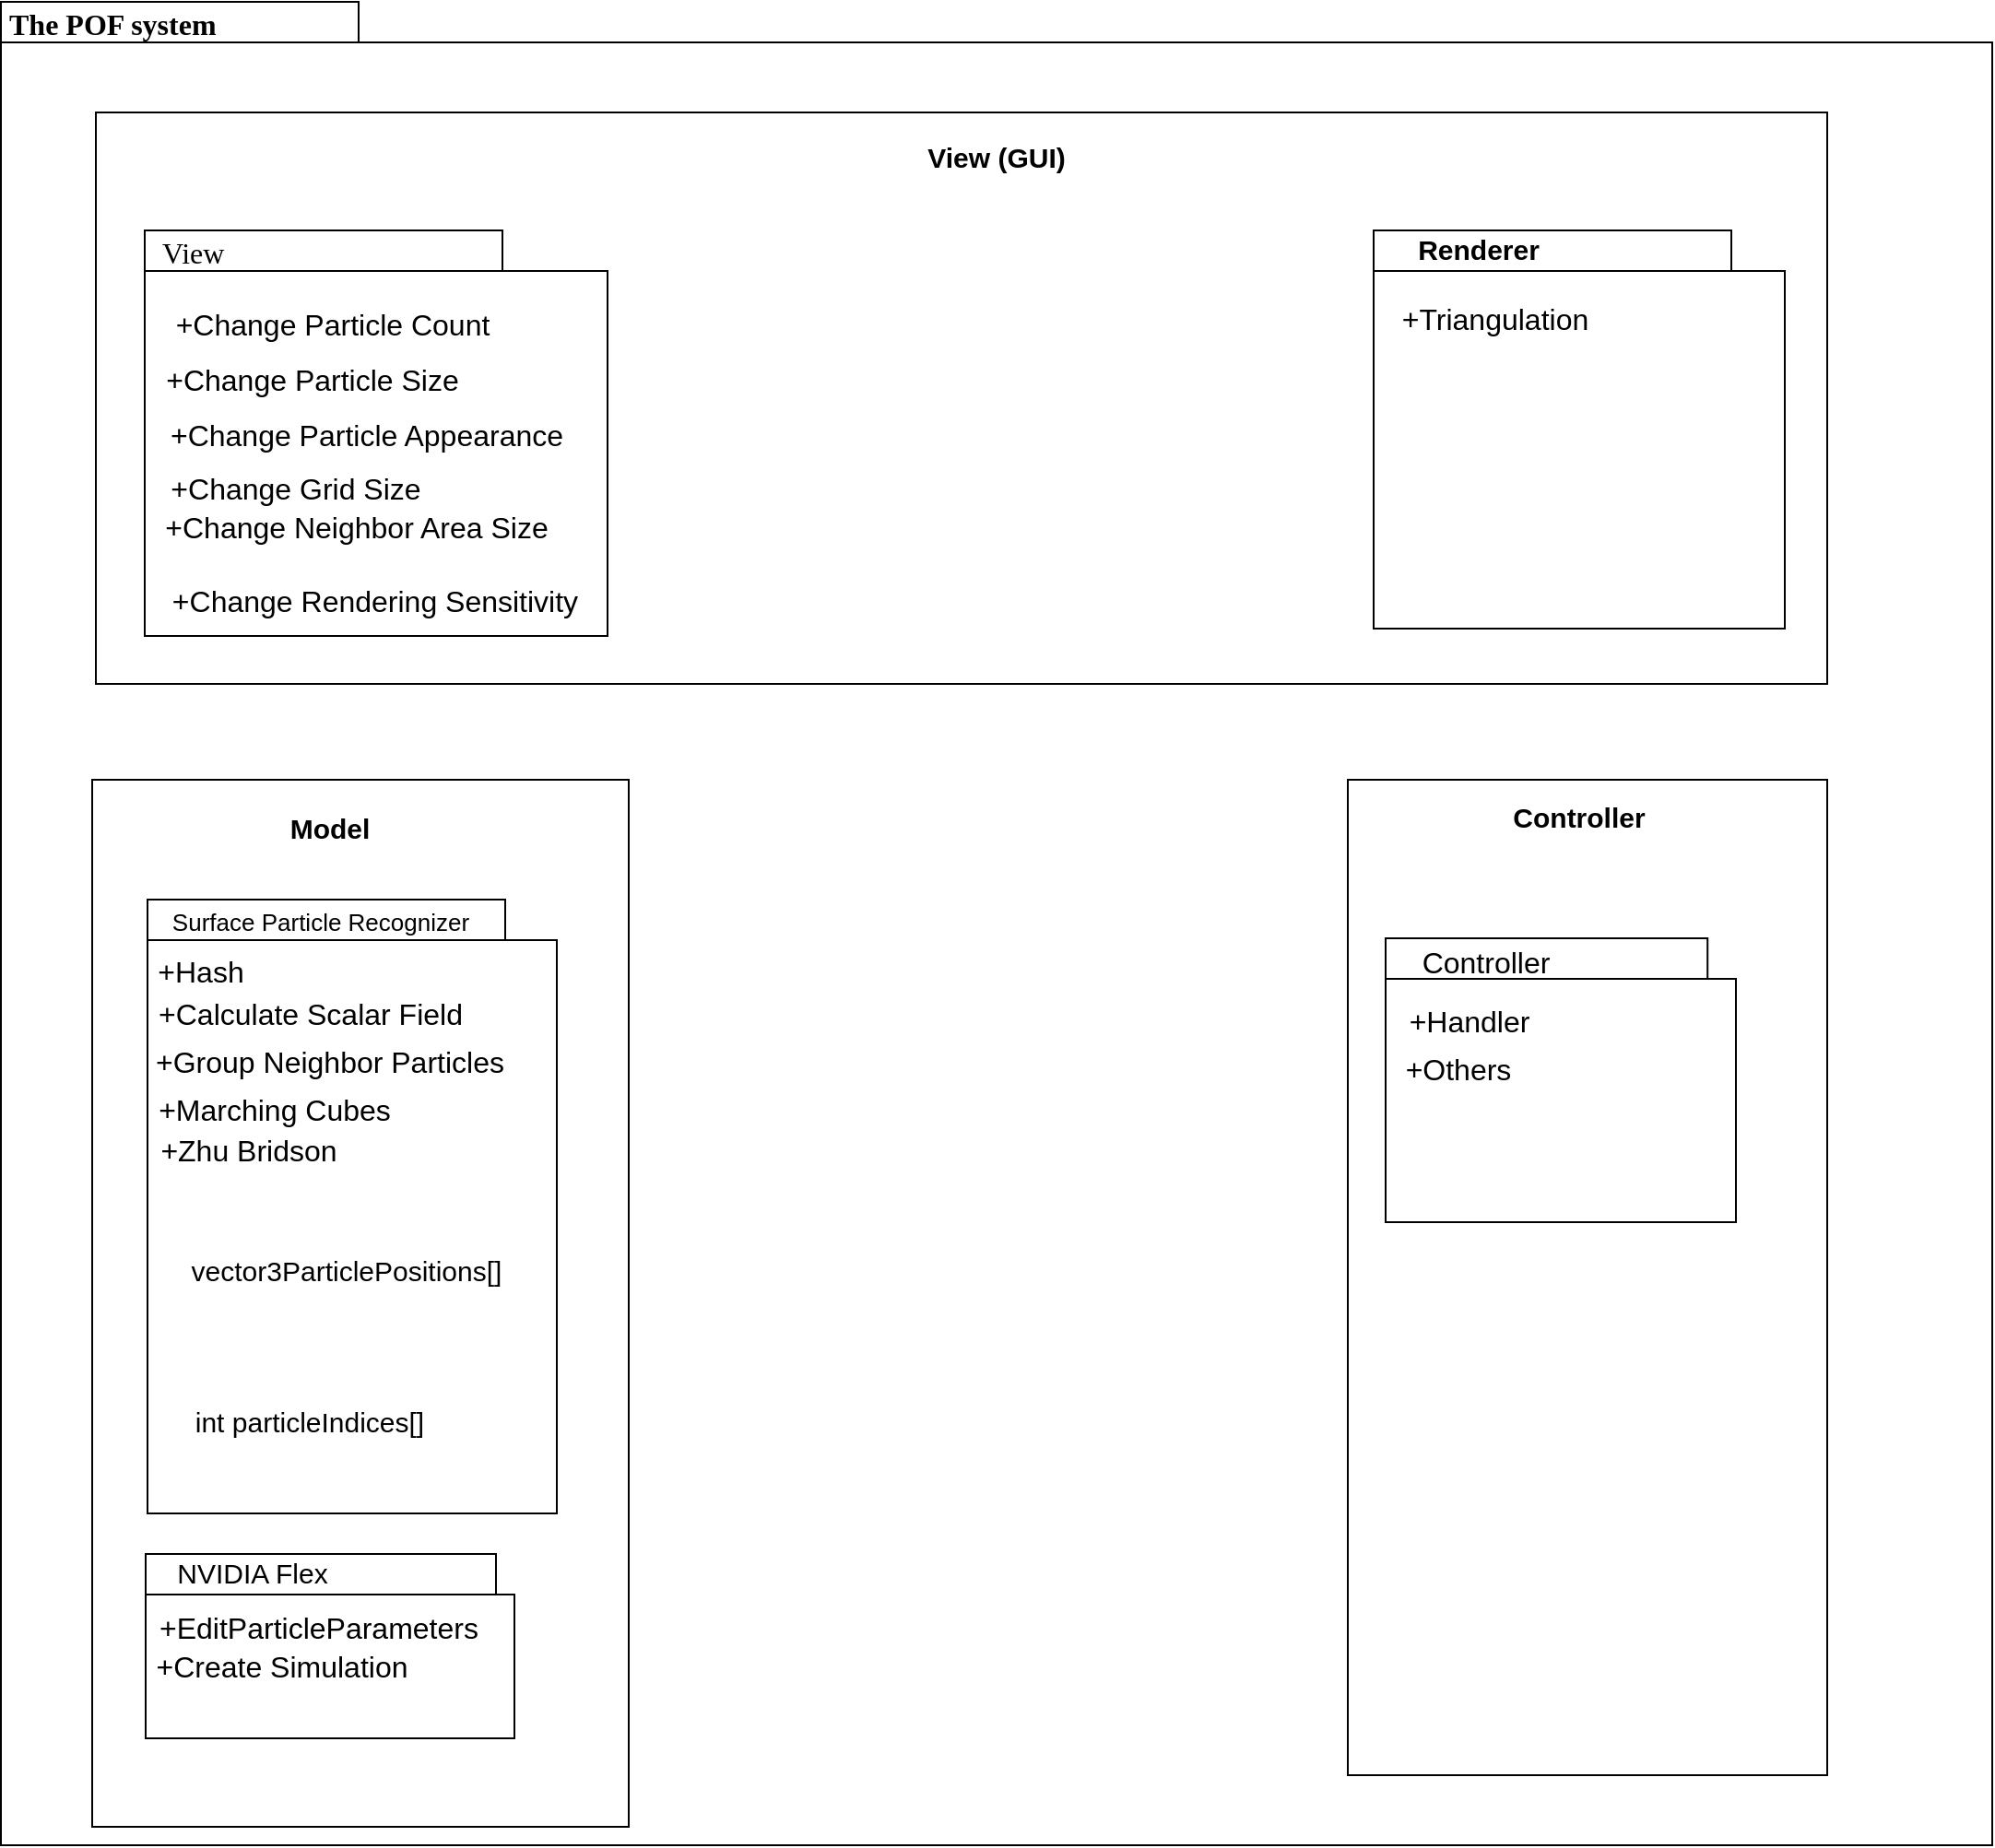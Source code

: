 <mxfile version="12.3.9" type="device" pages="1"><diagram name="Page-1" id="b5b7bab2-c9e2-2cf4-8b2a-24fd1a2a6d21"><mxGraphModel dx="4382" dy="1905" grid="1" gridSize="10" guides="1" tooltips="1" connect="1" arrows="1" fold="1" page="1" pageScale="1" pageWidth="827" pageHeight="1169" background="#ffffff" math="0" shadow="0"><root><mxCell id="0"/><mxCell id="1" parent="0"/><mxCell id="6e0c8c40b5770093-72" value="" style="shape=folder;fontStyle=1;spacingTop=10;tabWidth=194;tabHeight=22;tabPosition=left;html=1;rounded=0;shadow=0;comic=0;labelBackgroundColor=none;strokeWidth=1;fillColor=none;fontFamily=Verdana;fontSize=10;align=center;" parent="1" vertex="1"><mxGeometry x="-630.5" y="250" width="1080" height="1000" as="geometry"/></mxCell><mxCell id="6e0c8c40b5770093-73" value="&lt;b style=&quot;font-size: 16px;&quot;&gt;&lt;font style=&quot;font-size: 16px;&quot;&gt;The POF system&lt;/font&gt;&lt;/b&gt;" style="text;html=1;align=left;verticalAlign=top;spacingTop=-4;fontSize=16;fontFamily=Verdana" parent="1" vertex="1"><mxGeometry x="-628" y="250" width="130" height="20" as="geometry"/></mxCell><mxCell id="aii3zlY63jjv9khDvIEK-5" value="" style="rounded=0;whiteSpace=wrap;html=1;" parent="1" vertex="1"><mxGeometry x="-579" y="310" width="939" height="310" as="geometry"/></mxCell><mxCell id="aii3zlY63jjv9khDvIEK-6" value="View (GUI)" style="text;html=1;strokeColor=none;fillColor=none;align=center;verticalAlign=middle;whiteSpace=wrap;rounded=0;fontSize=15;fontStyle=1" parent="1" vertex="1"><mxGeometry x="-176" y="324" width="171" height="20" as="geometry"/></mxCell><mxCell id="aii3zlY63jjv9khDvIEK-8" value="" style="rounded=0;whiteSpace=wrap;html=1;" parent="1" vertex="1"><mxGeometry x="100" y="672" width="260" height="540" as="geometry"/></mxCell><mxCell id="aii3zlY63jjv9khDvIEK-9" value="" style="rounded=0;whiteSpace=wrap;html=1;" parent="1" vertex="1"><mxGeometry x="-581" y="672" width="291" height="568" as="geometry"/></mxCell><mxCell id="aii3zlY63jjv9khDvIEK-10" value="Controller" style="text;html=1;strokeColor=none;fillColor=none;align=center;verticalAlign=middle;whiteSpace=wrap;rounded=0;fontSize=15;fontStyle=1" parent="1" vertex="1"><mxGeometry x="139.5" y="681.5" width="171" height="20" as="geometry"/></mxCell><mxCell id="aii3zlY63jjv9khDvIEK-11" value="Model" style="text;html=1;strokeColor=none;fillColor=none;align=center;verticalAlign=middle;whiteSpace=wrap;rounded=0;fontSize=15;fontStyle=1" parent="1" vertex="1"><mxGeometry x="-558" y="681.5" width="212" height="33" as="geometry"/></mxCell><mxCell id="aii3zlY63jjv9khDvIEK-76" value="" style="shape=folder;fontStyle=1;spacingTop=10;tabWidth=194;tabHeight=22;tabPosition=left;html=1;rounded=0;shadow=0;comic=0;labelBackgroundColor=none;strokeWidth=1;fillColor=none;fontFamily=Verdana;fontSize=10;align=center;" parent="1" vertex="1"><mxGeometry x="-552" y="1092" width="200" height="100" as="geometry"/></mxCell><mxCell id="aii3zlY63jjv9khDvIEK-77" value="NVIDIA Flex" style="text;html=1;strokeColor=none;fillColor=none;align=center;verticalAlign=middle;whiteSpace=wrap;rounded=0;strokeWidth=1;fontSize=15;fontStyle=0" parent="1" vertex="1"><mxGeometry x="-546.5" y="1092" width="104" height="20" as="geometry"/></mxCell><mxCell id="aii3zlY63jjv9khDvIEK-78" value="+EditParticleParameters&lt;br&gt;" style="text;html=1;strokeColor=none;fillColor=none;align=center;verticalAlign=middle;whiteSpace=wrap;rounded=0;fontSize=16;" parent="1" vertex="1"><mxGeometry x="-553.5" y="1121" width="190" height="21" as="geometry"/></mxCell><mxCell id="aii3zlY63jjv9khDvIEK-79" value="" style="shape=folder;fontStyle=1;spacingTop=10;tabWidth=194;tabHeight=22;tabPosition=left;html=1;rounded=0;shadow=0;comic=0;labelBackgroundColor=none;strokeWidth=1;fillColor=none;fontFamily=Verdana;fontSize=10;align=center;" parent="1" vertex="1"><mxGeometry x="-551" y="737" width="222" height="333" as="geometry"/></mxCell><mxCell id="aii3zlY63jjv9khDvIEK-80" value="&lt;font style=&quot;font-size: 13px&quot;&gt;Surface Particle&amp;nbsp;Recognizer&lt;/font&gt;" style="text;html=1;strokeColor=none;fillColor=none;align=center;verticalAlign=middle;whiteSpace=wrap;rounded=0;strokeWidth=1;fontSize=15;fontStyle=0" parent="1" vertex="1"><mxGeometry x="-552" y="729.5" width="190" height="36" as="geometry"/></mxCell><mxCell id="aii3zlY63jjv9khDvIEK-85" value="+Create Simulation" style="text;html=1;strokeColor=none;fillColor=none;align=center;verticalAlign=middle;whiteSpace=wrap;rounded=0;fontSize=16;" parent="1" vertex="1"><mxGeometry x="-553" y="1142" width="150" height="21" as="geometry"/></mxCell><mxCell id="aii3zlY63jjv9khDvIEK-86" value="+Calculate Scalar Field" style="text;html=1;strokeColor=none;fillColor=none;align=center;verticalAlign=middle;whiteSpace=wrap;rounded=0;fontSize=16;" parent="1" vertex="1"><mxGeometry x="-548.5" y="785.5" width="171" height="26" as="geometry"/></mxCell><mxCell id="aii3zlY63jjv9khDvIEK-87" value="Controller" style="text;html=1;strokeColor=none;fillColor=none;align=center;verticalAlign=middle;whiteSpace=wrap;rounded=0;fontSize=16;" parent="1" vertex="1"><mxGeometry x="100" y="757.5" width="150" height="26" as="geometry"/></mxCell><mxCell id="aii3zlY63jjv9khDvIEK-88" value="+Hash" style="text;html=1;strokeColor=none;fillColor=none;align=center;verticalAlign=middle;whiteSpace=wrap;rounded=0;fontSize=16;" parent="1" vertex="1"><mxGeometry x="-572" y="763" width="100" height="26" as="geometry"/></mxCell><mxCell id="aii3zlY63jjv9khDvIEK-89" value="+Group Neighbor Particles" style="text;html=1;strokeColor=none;fillColor=none;align=center;verticalAlign=middle;whiteSpace=wrap;rounded=0;fontSize=16;" parent="1" vertex="1"><mxGeometry x="-548.5" y="811.5" width="192" height="26" as="geometry"/></mxCell><mxCell id="aii3zlY63jjv9khDvIEK-90" value="+Marching Cubes" style="text;html=1;strokeColor=none;fillColor=none;align=center;verticalAlign=middle;whiteSpace=wrap;rounded=0;fontSize=16;" parent="1" vertex="1"><mxGeometry x="-587.5" y="837.5" width="210" height="26" as="geometry"/></mxCell><mxCell id="aii3zlY63jjv9khDvIEK-91" value="" style="shape=folder;fontStyle=1;spacingTop=10;tabWidth=194;tabHeight=22;tabPosition=left;html=1;rounded=0;shadow=0;comic=0;labelBackgroundColor=none;strokeWidth=1;fillColor=none;fontFamily=Verdana;fontSize=10;align=center;" parent="1" vertex="1"><mxGeometry x="120.5" y="758" width="190" height="154" as="geometry"/></mxCell><mxCell id="aii3zlY63jjv9khDvIEK-92" value="+Handler" style="text;html=1;strokeColor=none;fillColor=none;align=center;verticalAlign=middle;whiteSpace=wrap;rounded=0;fontSize=16;" parent="1" vertex="1"><mxGeometry x="115.5" y="790" width="100" height="26" as="geometry"/></mxCell><mxCell id="aii3zlY63jjv9khDvIEK-93" value="+Others" style="text;html=1;strokeColor=none;fillColor=none;align=center;verticalAlign=middle;whiteSpace=wrap;rounded=0;fontSize=16;" parent="1" vertex="1"><mxGeometry x="110" y="816" width="100" height="26" as="geometry"/></mxCell><mxCell id="aii3zlY63jjv9khDvIEK-94" value="" style="shape=folder;fontStyle=1;spacingTop=10;tabWidth=194;tabHeight=22;tabPosition=left;html=1;rounded=0;shadow=0;comic=0;labelBackgroundColor=none;strokeWidth=1;fillColor=none;fontFamily=Verdana;fontSize=10;align=center;" parent="1" vertex="1"><mxGeometry x="-552.5" y="374" width="251" height="220" as="geometry"/></mxCell><mxCell id="aii3zlY63jjv9khDvIEK-95" value="&lt;span style=&quot;font-size: 16px&quot;&gt;&lt;font style=&quot;font-size: 16px&quot;&gt;View&lt;/font&gt;&lt;/span&gt;" style="text;html=1;align=left;verticalAlign=top;spacingTop=-4;fontSize=16;fontFamily=Verdana;fontStyle=0" parent="1" vertex="1"><mxGeometry x="-545" y="374" width="130" height="20" as="geometry"/></mxCell><mxCell id="aii3zlY63jjv9khDvIEK-96" value="+Change Particle Count" style="text;html=1;strokeColor=none;fillColor=none;align=center;verticalAlign=middle;whiteSpace=wrap;rounded=0;fontSize=16;" parent="1" vertex="1"><mxGeometry x="-545" y="414" width="189" height="21" as="geometry"/></mxCell><mxCell id="aii3zlY63jjv9khDvIEK-97" value="+Change Particle Size" style="text;html=1;strokeColor=none;fillColor=none;align=center;verticalAlign=middle;whiteSpace=wrap;rounded=0;fontSize=16;" parent="1" vertex="1"><mxGeometry x="-556" y="444" width="189" height="21" as="geometry"/></mxCell><mxCell id="aii3zlY63jjv9khDvIEK-98" value="+Change Particle Appearance" style="text;html=1;strokeColor=none;fillColor=none;align=center;verticalAlign=middle;whiteSpace=wrap;rounded=0;fontSize=16;" parent="1" vertex="1"><mxGeometry x="-554.5" y="474" width="244" height="21" as="geometry"/></mxCell><mxCell id="aii3zlY63jjv9khDvIEK-99" value="+Change Grid Size" style="text;html=1;strokeColor=none;fillColor=none;align=center;verticalAlign=middle;whiteSpace=wrap;rounded=0;fontSize=16;" parent="1" vertex="1"><mxGeometry x="-556.5" y="503" width="171" height="21" as="geometry"/></mxCell><mxCell id="aii3zlY63jjv9khDvIEK-100" value="+Change Neighbor Area Size" style="text;html=1;strokeColor=none;fillColor=none;align=center;verticalAlign=middle;whiteSpace=wrap;rounded=0;fontSize=16;" parent="1" vertex="1"><mxGeometry x="-545" y="524" width="215" height="21" as="geometry"/></mxCell><mxCell id="aii3zlY63jjv9khDvIEK-101" value="+Change Rendering Sensitivity" style="text;html=1;strokeColor=none;fillColor=none;align=center;verticalAlign=middle;whiteSpace=wrap;rounded=0;fontSize=16;" parent="1" vertex="1"><mxGeometry x="-552.5" y="564" width="249" height="21" as="geometry"/></mxCell><mxCell id="aii3zlY63jjv9khDvIEK-103" value="+Zhu Bridson" style="text;html=1;strokeColor=none;fillColor=none;align=center;verticalAlign=middle;whiteSpace=wrap;rounded=0;fontSize=16;" parent="1" vertex="1"><mxGeometry x="-601" y="860" width="210" height="26" as="geometry"/></mxCell><mxCell id="aii3zlY63jjv9khDvIEK-105" value="Renderer" style="text;html=1;strokeColor=none;fillColor=none;align=center;verticalAlign=middle;whiteSpace=wrap;rounded=0;fontSize=15;fontStyle=1" parent="1" vertex="1"><mxGeometry x="125.5" y="374" width="90" height="20" as="geometry"/></mxCell><mxCell id="aii3zlY63jjv9khDvIEK-106" value="" style="shape=folder;fontStyle=1;spacingTop=10;tabWidth=194;tabHeight=22;tabPosition=left;html=1;rounded=0;shadow=0;comic=0;labelBackgroundColor=none;strokeWidth=1;fillColor=none;fontFamily=Verdana;fontSize=10;align=center;" parent="1" vertex="1"><mxGeometry x="114" y="374" width="223" height="216" as="geometry"/></mxCell><mxCell id="aii3zlY63jjv9khDvIEK-108" value="+Triangulation" style="text;html=1;strokeColor=none;fillColor=none;align=center;verticalAlign=middle;whiteSpace=wrap;rounded=0;fontSize=16;" parent="1" vertex="1"><mxGeometry x="130" y="409" width="100" height="26" as="geometry"/></mxCell><mxCell id="egrYZ-ZrfpS5kVU5NOn2-1" value="&lt;font style=&quot;font-size: 15px&quot;&gt;vector3ParticlePositions[]&lt;/font&gt;" style="text;html=1;strokeColor=none;fillColor=none;align=center;verticalAlign=middle;whiteSpace=wrap;rounded=0;" vertex="1" parent="1"><mxGeometry x="-536" y="928" width="186" height="20" as="geometry"/></mxCell><mxCell id="egrYZ-ZrfpS5kVU5NOn2-2" value="&lt;font style=&quot;font-size: 15px&quot;&gt;int particleIndices[]&lt;/font&gt;" style="text;html=1;strokeColor=none;fillColor=none;align=center;verticalAlign=middle;whiteSpace=wrap;rounded=0;" vertex="1" parent="1"><mxGeometry x="-540" y="1010" width="154" height="20" as="geometry"/></mxCell></root></mxGraphModel></diagram></mxfile>